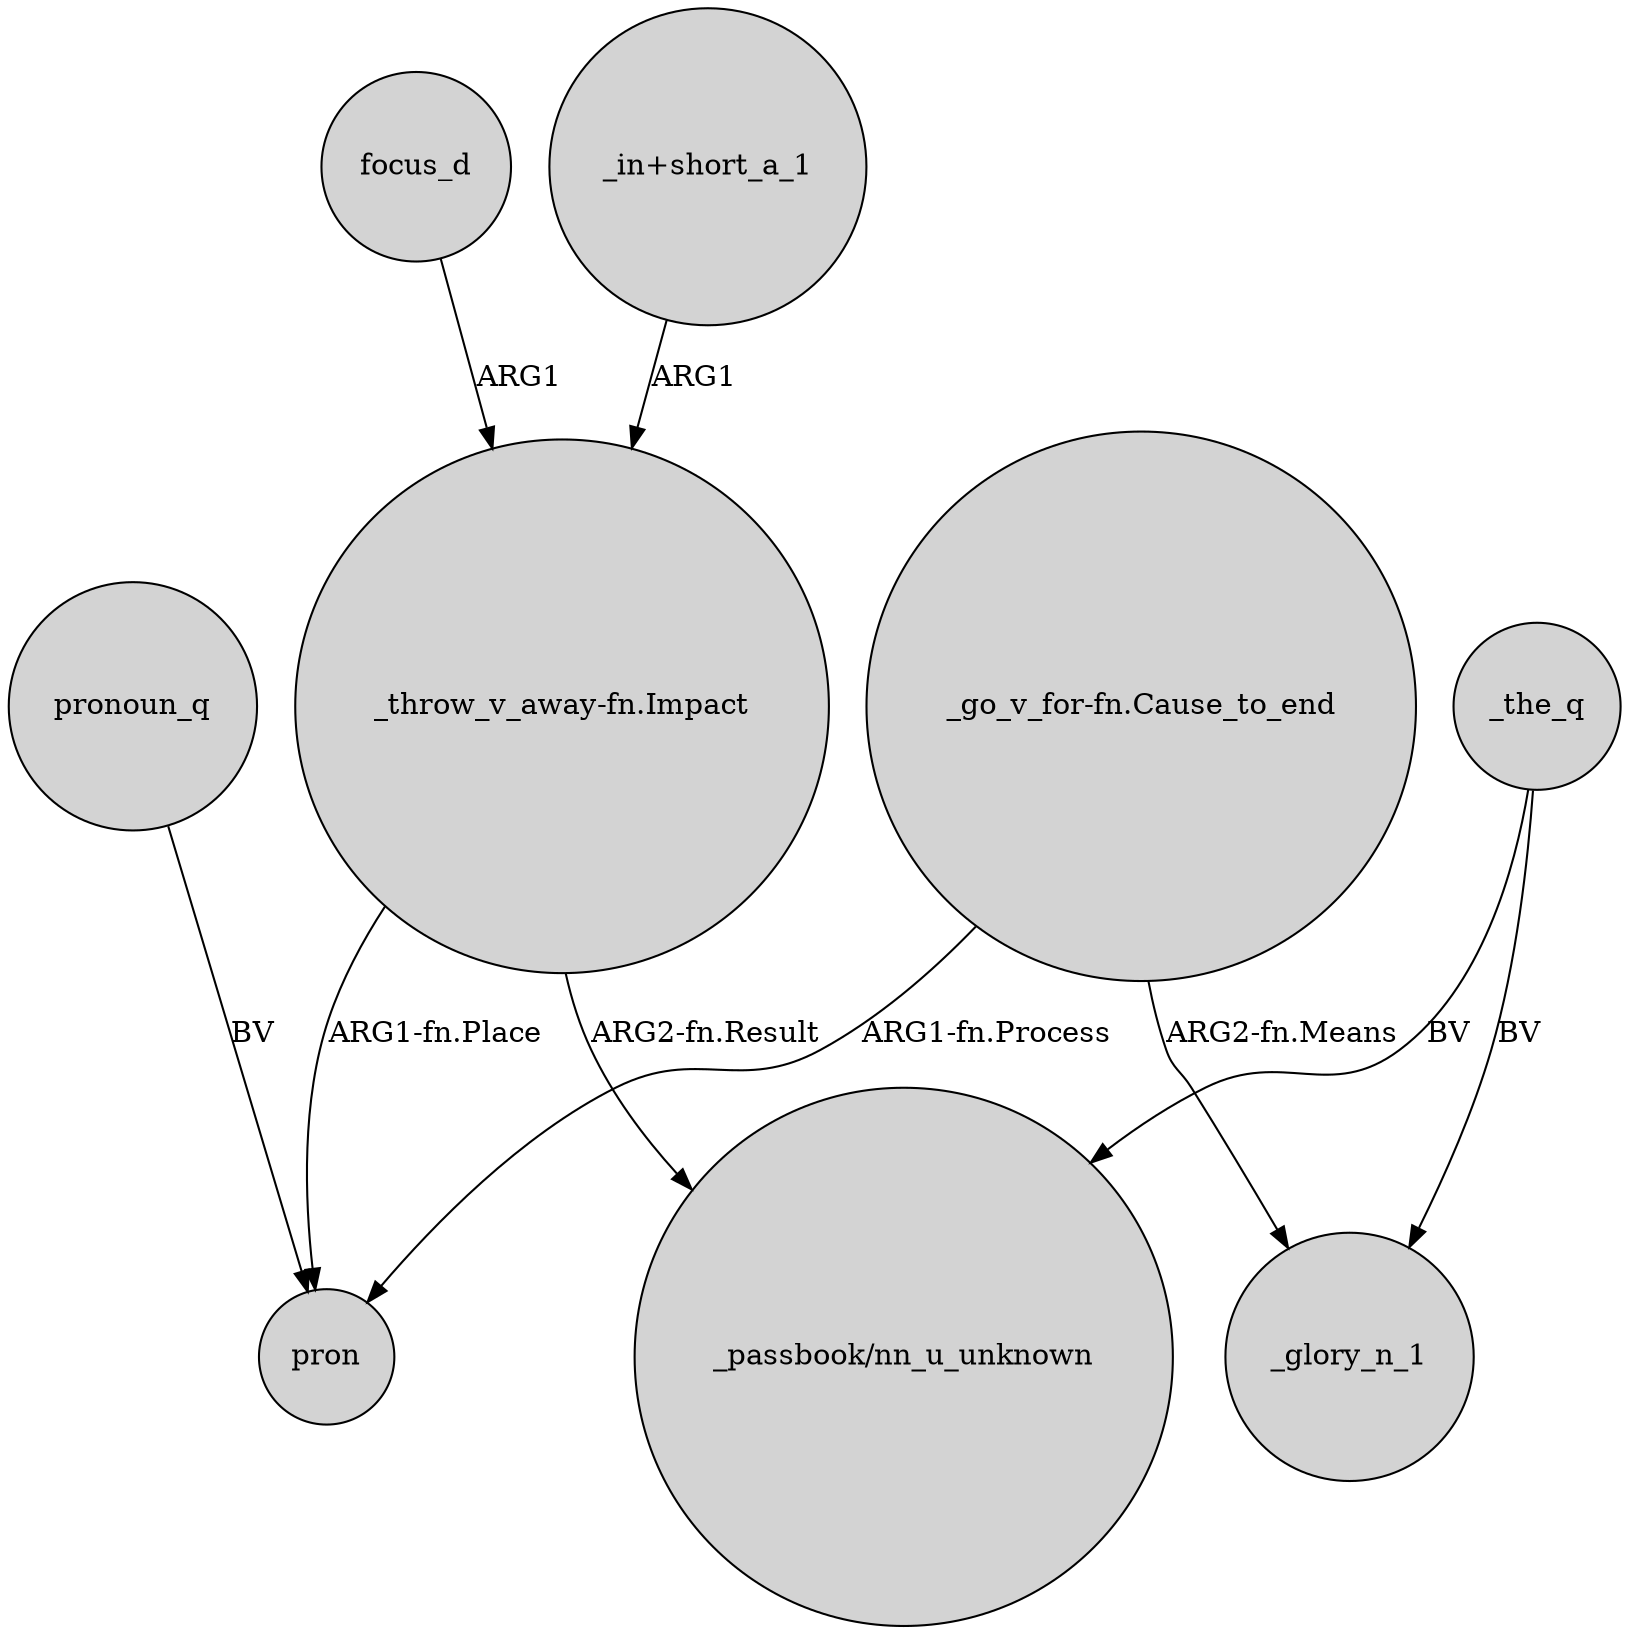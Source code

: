 digraph {
	node [shape=circle style=filled]
	"_throw_v_away-fn.Impact" -> pron [label="ARG1-fn.Place"]
	"_go_v_for-fn.Cause_to_end" -> pron [label="ARG1-fn.Process"]
	_the_q -> "_passbook/nn_u_unknown" [label=BV]
	_the_q -> _glory_n_1 [label=BV]
	focus_d -> "_throw_v_away-fn.Impact" [label=ARG1]
	"_in+short_a_1" -> "_throw_v_away-fn.Impact" [label=ARG1]
	"_go_v_for-fn.Cause_to_end" -> _glory_n_1 [label="ARG2-fn.Means"]
	pronoun_q -> pron [label=BV]
	"_throw_v_away-fn.Impact" -> "_passbook/nn_u_unknown" [label="ARG2-fn.Result"]
}
